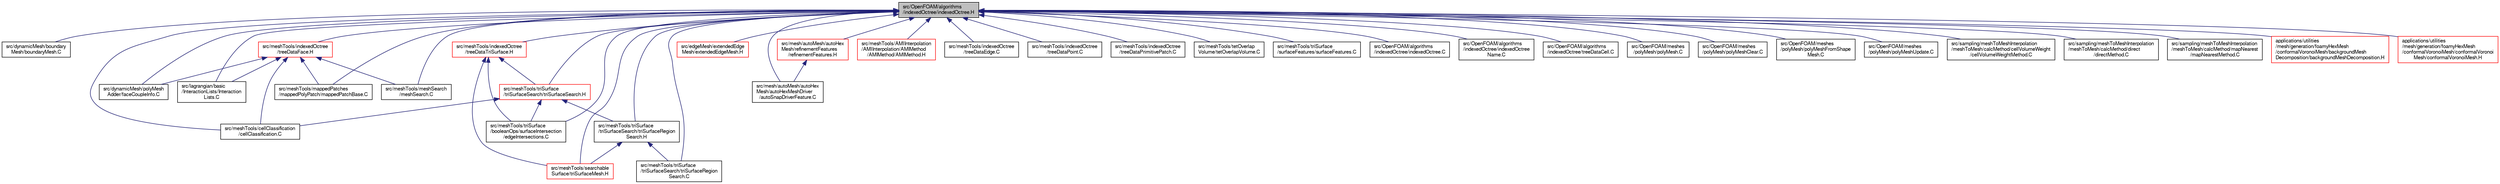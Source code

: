 digraph "src/OpenFOAM/algorithms/indexedOctree/indexedOctree.H"
{
  bgcolor="transparent";
  edge [fontname="FreeSans",fontsize="10",labelfontname="FreeSans",labelfontsize="10"];
  node [fontname="FreeSans",fontsize="10",shape=record];
  Node160 [label="src/OpenFOAM/algorithms\l/indexedOctree/indexedOctree.H",height=0.2,width=0.4,color="black", fillcolor="grey75", style="filled", fontcolor="black"];
  Node160 -> Node161 [dir="back",color="midnightblue",fontsize="10",style="solid",fontname="FreeSans"];
  Node161 [label="src/dynamicMesh/boundary\lMesh/boundaryMesh.C",height=0.2,width=0.4,color="black",URL="$a00383.html"];
  Node160 -> Node162 [dir="back",color="midnightblue",fontsize="10",style="solid",fontname="FreeSans"];
  Node162 [label="src/dynamicMesh/polyMesh\lAdder/faceCoupleInfo.C",height=0.2,width=0.4,color="black",URL="$a00641.html"];
  Node160 -> Node163 [dir="back",color="midnightblue",fontsize="10",style="solid",fontname="FreeSans"];
  Node163 [label="src/edgeMesh/extendedEdge\lMesh/extendedEdgeMesh.H",height=0.2,width=0.4,color="red",URL="$a00968.html"];
  Node160 -> Node210 [dir="back",color="midnightblue",fontsize="10",style="solid",fontname="FreeSans"];
  Node210 [label="src/lagrangian/basic\l/InteractionLists/Interaction\lLists.C",height=0.2,width=0.4,color="black",URL="$a04862.html"];
  Node160 -> Node175 [dir="back",color="midnightblue",fontsize="10",style="solid",fontname="FreeSans"];
  Node175 [label="src/mesh/autoMesh/autoHex\lMesh/autoHexMeshDriver\l/autoSnapDriverFeature.C",height=0.2,width=0.4,color="black",URL="$a06857.html"];
  Node160 -> Node173 [dir="back",color="midnightblue",fontsize="10",style="solid",fontname="FreeSans"];
  Node173 [label="src/mesh/autoMesh/autoHex\lMesh/refinementFeatures\l/refinementFeatures.H",height=0.2,width=0.4,color="red",URL="$a06950.html"];
  Node173 -> Node175 [dir="back",color="midnightblue",fontsize="10",style="solid",fontname="FreeSans"];
  Node160 -> Node211 [dir="back",color="midnightblue",fontsize="10",style="solid",fontname="FreeSans"];
  Node211 [label="src/meshTools/AMIInterpolation\l/AMIInterpolation/AMIMethod\l/AMIMethod/AMIMethod.H",height=0.2,width=0.4,color="red",URL="$a07256.html"];
  Node160 -> Node223 [dir="back",color="midnightblue",fontsize="10",style="solid",fontname="FreeSans"];
  Node223 [label="src/meshTools/cellClassification\l/cellClassification.C",height=0.2,width=0.4,color="black",URL="$a07412.html"];
  Node160 -> Node224 [dir="back",color="midnightblue",fontsize="10",style="solid",fontname="FreeSans"];
  Node224 [label="src/meshTools/indexedOctree\l/treeDataEdge.C",height=0.2,width=0.4,color="black",URL="$a07547.html"];
  Node160 -> Node225 [dir="back",color="midnightblue",fontsize="10",style="solid",fontname="FreeSans"];
  Node225 [label="src/meshTools/indexedOctree\l/treeDataFace.H",height=0.2,width=0.4,color="red",URL="$a07556.html"];
  Node225 -> Node162 [dir="back",color="midnightblue",fontsize="10",style="solid",fontname="FreeSans"];
  Node225 -> Node210 [dir="back",color="midnightblue",fontsize="10",style="solid",fontname="FreeSans"];
  Node225 -> Node223 [dir="back",color="midnightblue",fontsize="10",style="solid",fontname="FreeSans"];
  Node225 -> Node227 [dir="back",color="midnightblue",fontsize="10",style="solid",fontname="FreeSans"];
  Node227 [label="src/meshTools/mappedPatches\l/mappedPolyPatch/mappedPatchBase.C",height=0.2,width=0.4,color="black",URL="$a07592.html"];
  Node225 -> Node228 [dir="back",color="midnightblue",fontsize="10",style="solid",fontname="FreeSans"];
  Node228 [label="src/meshTools/meshSearch\l/meshSearch.C",height=0.2,width=0.4,color="black",URL="$a07622.html"];
  Node160 -> Node233 [dir="back",color="midnightblue",fontsize="10",style="solid",fontname="FreeSans"];
  Node233 [label="src/meshTools/indexedOctree\l/treeDataPoint.C",height=0.2,width=0.4,color="black",URL="$a07559.html"];
  Node160 -> Node234 [dir="back",color="midnightblue",fontsize="10",style="solid",fontname="FreeSans"];
  Node234 [label="src/meshTools/indexedOctree\l/treeDataPrimitivePatch.C",height=0.2,width=0.4,color="black",URL="$a07565.html"];
  Node160 -> Node235 [dir="back",color="midnightblue",fontsize="10",style="solid",fontname="FreeSans"];
  Node235 [label="src/meshTools/indexedOctree\l/treeDataTriSurface.H",height=0.2,width=0.4,color="red",URL="$a07577.html"];
  Node235 -> Node237 [dir="back",color="midnightblue",fontsize="10",style="solid",fontname="FreeSans"];
  Node237 [label="src/meshTools/searchable\lSurface/triSurfaceMesh.H",height=0.2,width=0.4,color="red",URL="$a07850.html"];
  Node235 -> Node250 [dir="back",color="midnightblue",fontsize="10",style="solid",fontname="FreeSans"];
  Node250 [label="src/meshTools/triSurface\l/booleanOps/surfaceIntersection\l/edgeIntersections.C",height=0.2,width=0.4,color="black",URL="$a08192.html"];
  Node235 -> Node251 [dir="back",color="midnightblue",fontsize="10",style="solid",fontname="FreeSans"];
  Node251 [label="src/meshTools/triSurface\l/triSurfaceSearch/triSurfaceSearch.H",height=0.2,width=0.4,color="red",URL="$a08243.html"];
  Node251 -> Node223 [dir="back",color="midnightblue",fontsize="10",style="solid",fontname="FreeSans"];
  Node251 -> Node250 [dir="back",color="midnightblue",fontsize="10",style="solid",fontname="FreeSans"];
  Node251 -> Node260 [dir="back",color="midnightblue",fontsize="10",style="solid",fontname="FreeSans"];
  Node260 [label="src/meshTools/triSurface\l/triSurfaceSearch/triSurfaceRegion\lSearch.H",height=0.2,width=0.4,color="black",URL="$a08237.html"];
  Node260 -> Node237 [dir="back",color="midnightblue",fontsize="10",style="solid",fontname="FreeSans"];
  Node260 -> Node261 [dir="back",color="midnightblue",fontsize="10",style="solid",fontname="FreeSans"];
  Node261 [label="src/meshTools/triSurface\l/triSurfaceSearch/triSurfaceRegion\lSearch.C",height=0.2,width=0.4,color="black",URL="$a08234.html"];
  Node160 -> Node227 [dir="back",color="midnightblue",fontsize="10",style="solid",fontname="FreeSans"];
  Node160 -> Node228 [dir="back",color="midnightblue",fontsize="10",style="solid",fontname="FreeSans"];
  Node160 -> Node237 [dir="back",color="midnightblue",fontsize="10",style="solid",fontname="FreeSans"];
  Node160 -> Node263 [dir="back",color="midnightblue",fontsize="10",style="solid",fontname="FreeSans"];
  Node263 [label="src/meshTools/tetOverlap\lVolume/tetOverlapVolume.C",height=0.2,width=0.4,color="black",URL="$a08168.html"];
  Node160 -> Node250 [dir="back",color="midnightblue",fontsize="10",style="solid",fontname="FreeSans"];
  Node160 -> Node264 [dir="back",color="midnightblue",fontsize="10",style="solid",fontname="FreeSans"];
  Node264 [label="src/meshTools/triSurface\l/surfaceFeatures/surfaceFeatures.C",height=0.2,width=0.4,color="black",URL="$a08216.html"];
  Node160 -> Node251 [dir="back",color="midnightblue",fontsize="10",style="solid",fontname="FreeSans"];
  Node160 -> Node260 [dir="back",color="midnightblue",fontsize="10",style="solid",fontname="FreeSans"];
  Node160 -> Node261 [dir="back",color="midnightblue",fontsize="10",style="solid",fontname="FreeSans"];
  Node160 -> Node265 [dir="back",color="midnightblue",fontsize="10",style="solid",fontname="FreeSans"];
  Node265 [label="src/OpenFOAM/algorithms\l/indexedOctree/indexedOctree.C",height=0.2,width=0.4,color="black",URL="$a08384.html"];
  Node160 -> Node266 [dir="back",color="midnightblue",fontsize="10",style="solid",fontname="FreeSans"];
  Node266 [label="src/OpenFOAM/algorithms\l/indexedOctree/indexedOctree\lName.C",height=0.2,width=0.4,color="black",URL="$a08390.html"];
  Node160 -> Node267 [dir="back",color="midnightblue",fontsize="10",style="solid",fontname="FreeSans"];
  Node267 [label="src/OpenFOAM/algorithms\l/indexedOctree/treeDataCell.C",height=0.2,width=0.4,color="black",URL="$a08396.html"];
  Node160 -> Node268 [dir="back",color="midnightblue",fontsize="10",style="solid",fontname="FreeSans"];
  Node268 [label="src/OpenFOAM/meshes\l/polyMesh/polyMesh.C",height=0.2,width=0.4,color="black",URL="$a11627.html"];
  Node160 -> Node269 [dir="back",color="midnightblue",fontsize="10",style="solid",fontname="FreeSans"];
  Node269 [label="src/OpenFOAM/meshes\l/polyMesh/polyMeshClear.C",height=0.2,width=0.4,color="black",URL="$a11642.html"];
  Node160 -> Node270 [dir="back",color="midnightblue",fontsize="10",style="solid",fontname="FreeSans"];
  Node270 [label="src/OpenFOAM/meshes\l/polyMesh/polyMeshFromShape\lMesh.C",height=0.2,width=0.4,color="black",URL="$a11645.html",tooltip="Create polyMesh from cell and patch shapes. "];
  Node160 -> Node271 [dir="back",color="midnightblue",fontsize="10",style="solid",fontname="FreeSans"];
  Node271 [label="src/OpenFOAM/meshes\l/polyMesh/polyMeshUpdate.C",height=0.2,width=0.4,color="black",URL="$a11669.html",tooltip="Update the polyMesh corresponding to the given map. "];
  Node160 -> Node272 [dir="back",color="midnightblue",fontsize="10",style="solid",fontname="FreeSans"];
  Node272 [label="src/sampling/meshToMeshInterpolation\l/meshToMesh/calcMethod/cellVolumeWeight\l/cellVolumeWeightMethod.C",height=0.2,width=0.4,color="black",URL="$a14522.html"];
  Node160 -> Node273 [dir="back",color="midnightblue",fontsize="10",style="solid",fontname="FreeSans"];
  Node273 [label="src/sampling/meshToMeshInterpolation\l/meshToMesh/calcMethod/direct\l/directMethod.C",height=0.2,width=0.4,color="black",URL="$a14528.html"];
  Node160 -> Node274 [dir="back",color="midnightblue",fontsize="10",style="solid",fontname="FreeSans"];
  Node274 [label="src/sampling/meshToMeshInterpolation\l/meshToMesh/calcMethod/mapNearest\l/mapNearestMethod.C",height=0.2,width=0.4,color="black",URL="$a14534.html"];
  Node160 -> Node275 [dir="back",color="midnightblue",fontsize="10",style="solid",fontname="FreeSans"];
  Node275 [label="applications/utilities\l/mesh/generation/foamyHexMesh\l/conformalVoronoiMesh/backgroundMesh\lDecomposition/backgroundMeshDecomposition.H",height=0.2,width=0.4,color="red",URL="$a18035.html"];
  Node160 -> Node180 [dir="back",color="midnightblue",fontsize="10",style="solid",fontname="FreeSans"];
  Node180 [label="applications/utilities\l/mesh/generation/foamyHexMesh\l/conformalVoronoiMesh/conformalVoronoi\lMesh/conformalVoronoiMesh.H",height=0.2,width=0.4,color="red",URL="$a18179.html"];
}
